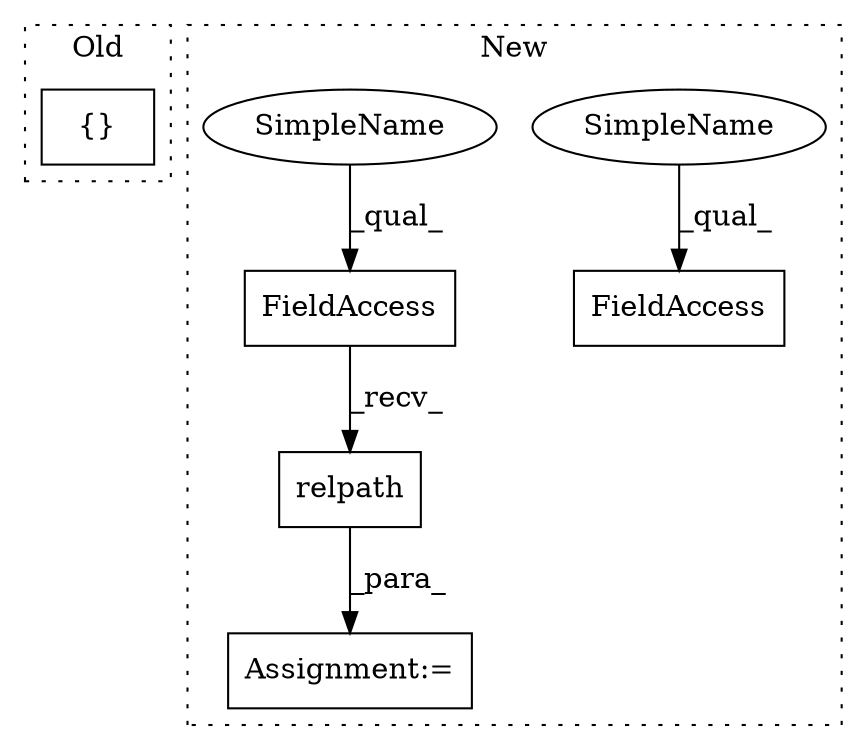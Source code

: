 digraph G {
subgraph cluster0 {
1 [label="{}" a="4" s="8806,8819" l="1,1" shape="box"];
label = "Old";
style="dotted";
}
subgraph cluster1 {
2 [label="relpath" a="32" s="9098,9129" l="8,1" shape="box"];
3 [label="FieldAccess" a="22" s="9090" l="7" shape="box"];
4 [label="Assignment:=" a="7" s="9066" l="1" shape="box"];
5 [label="FieldAccess" a="22" s="9067" l="7" shape="box"];
6 [label="SimpleName" a="42" s="9067" l="2" shape="ellipse"];
7 [label="SimpleName" a="42" s="9090" l="2" shape="ellipse"];
label = "New";
style="dotted";
}
2 -> 4 [label="_para_"];
3 -> 2 [label="_recv_"];
6 -> 5 [label="_qual_"];
7 -> 3 [label="_qual_"];
}